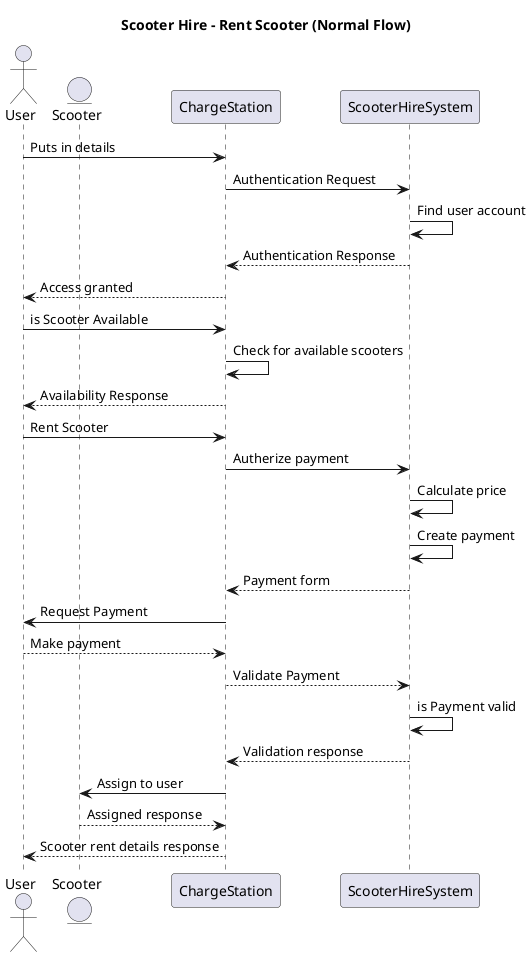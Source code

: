 @startuml

    title Scooter Hire - Rent Scooter (Normal Flow)

    actor User

    entity Scooter
    participant ChargeStation
    participant ScooterHireSystem


    User -> ChargeStation : Puts in details
    ChargeStation -> ScooterHireSystem : Authentication Request
    ScooterHireSystem -> ScooterHireSystem : Find user account
    ChargeStation <-- ScooterHireSystem : Authentication Response
    User <-- ChargeStation : Access granted

    User -> ChargeStation : is Scooter Available
    ChargeStation -> ChargeStation : Check for available scooters
    User <-- ChargeStation : Availability Response


    User -> ChargeStation : Rent Scooter
    ChargeStation -> ScooterHireSystem : Autherize payment

    ScooterHireSystem -> ScooterHireSystem : Calculate price
    ScooterHireSystem -> ScooterHireSystem : Create payment

    ScooterHireSystem --> ChargeStation : Payment form

    ChargeStation -> User : Request Payment

    User --> ChargeStation : Make payment
    ChargeStation --> ScooterHireSystem : Validate Payment
    ScooterHireSystem -> ScooterHireSystem : is Payment valid
    
    ScooterHireSystem --> ChargeStation : Validation response

    ChargeStation -> Scooter : Assign to user
    Scooter --> ChargeStation : Assigned response

    ChargeStation --> User : Scooter rent details response
@enduml
